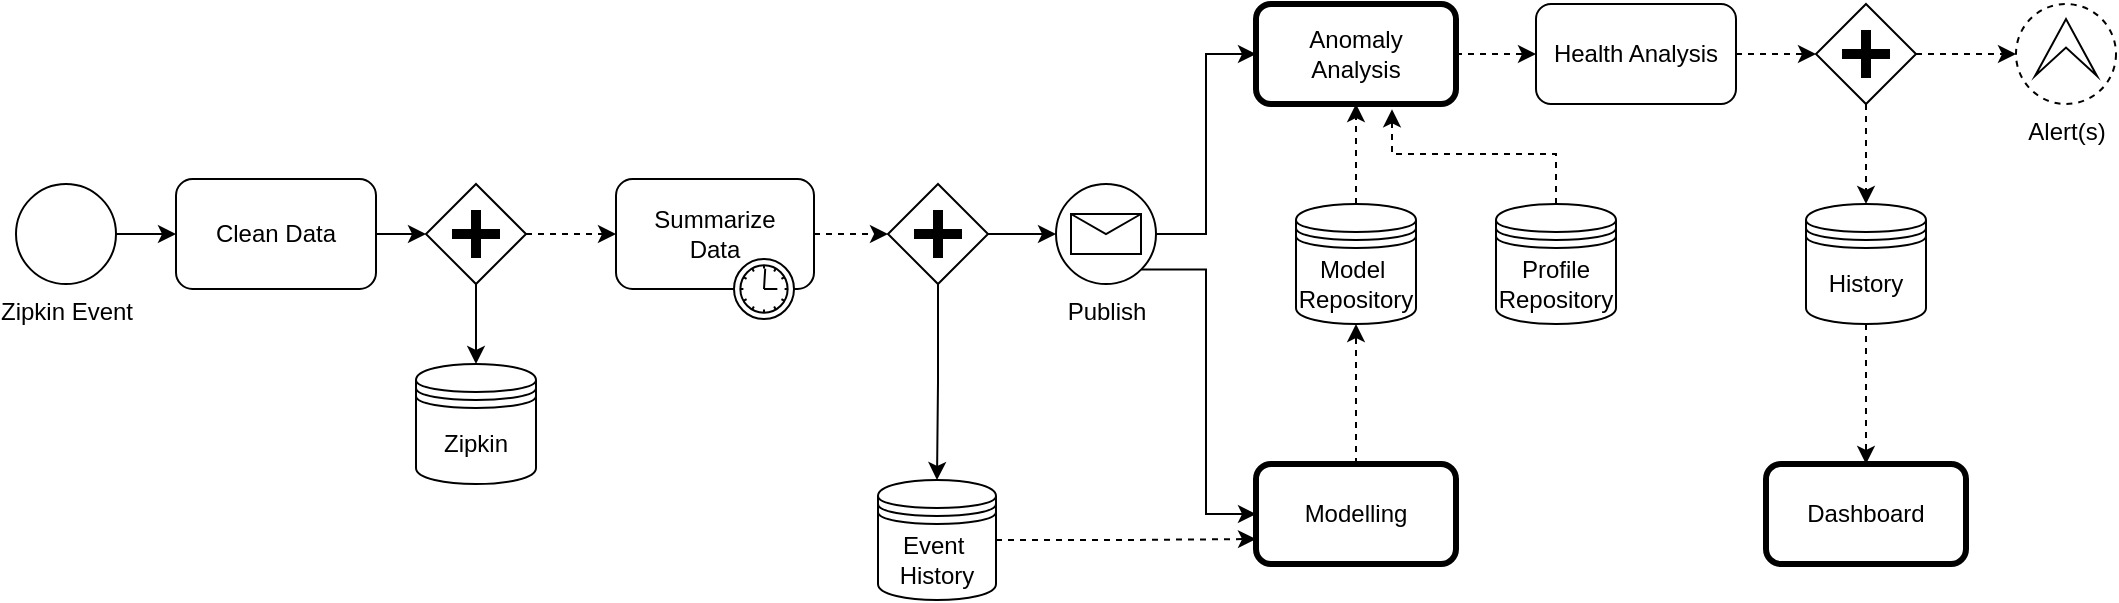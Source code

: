 <mxfile version="12.8.8" type="github">
  <diagram id="v1kaSg5XMLnamlTehL7t" name="Page-1">
    <mxGraphModel dx="782" dy="507" grid="1" gridSize="10" guides="1" tooltips="1" connect="1" arrows="1" fold="1" page="1" pageScale="1" pageWidth="850" pageHeight="1100" math="0" shadow="0">
      <root>
        <mxCell id="0" />
        <mxCell id="1" parent="0" />
        <mxCell id="SxOozk5HX5RI8pWN9_sA-17" style="edgeStyle=orthogonalEdgeStyle;rounded=0;orthogonalLoop=1;jettySize=auto;html=1;exitX=1;exitY=0.5;exitDx=0;exitDy=0;entryX=0;entryY=0.5;entryDx=0;entryDy=0;" edge="1" parent="1" source="SxOozk5HX5RI8pWN9_sA-1" target="SxOozk5HX5RI8pWN9_sA-4">
          <mxGeometry relative="1" as="geometry" />
        </mxCell>
        <mxCell id="SxOozk5HX5RI8pWN9_sA-1" value="Zipkin Event" style="shape=mxgraph.bpmn.shape;html=1;verticalLabelPosition=bottom;labelBackgroundColor=#ffffff;verticalAlign=top;align=center;perimeter=ellipsePerimeter;outlineConnect=0;outline=standard;symbol=general;" vertex="1" parent="1">
          <mxGeometry x="50" y="120" width="50" height="50" as="geometry" />
        </mxCell>
        <mxCell id="SxOozk5HX5RI8pWN9_sA-21" style="edgeStyle=orthogonalEdgeStyle;rounded=0;orthogonalLoop=1;jettySize=auto;html=1;exitX=0.5;exitY=1;exitDx=0;exitDy=0;entryX=0.5;entryY=0;entryDx=0;entryDy=0;" edge="1" parent="1" source="SxOozk5HX5RI8pWN9_sA-3" target="SxOozk5HX5RI8pWN9_sA-8">
          <mxGeometry relative="1" as="geometry" />
        </mxCell>
        <mxCell id="SxOozk5HX5RI8pWN9_sA-46" style="edgeStyle=orthogonalEdgeStyle;rounded=0;orthogonalLoop=1;jettySize=auto;html=1;exitX=1;exitY=0.5;exitDx=0;exitDy=0;dashed=1;entryX=0;entryY=0.5;entryDx=0;entryDy=0;" edge="1" parent="1" source="SxOozk5HX5RI8pWN9_sA-3" target="SxOozk5HX5RI8pWN9_sA-47">
          <mxGeometry relative="1" as="geometry">
            <mxPoint x="340" y="145.5" as="targetPoint" />
          </mxGeometry>
        </mxCell>
        <mxCell id="SxOozk5HX5RI8pWN9_sA-3" value="" style="shape=mxgraph.bpmn.shape;html=1;verticalLabelPosition=bottom;labelBackgroundColor=#ffffff;verticalAlign=top;align=center;perimeter=rhombusPerimeter;background=gateway;outlineConnect=0;outline=none;symbol=parallelGw;" vertex="1" parent="1">
          <mxGeometry x="255" y="120" width="50" height="50" as="geometry" />
        </mxCell>
        <mxCell id="SxOozk5HX5RI8pWN9_sA-19" style="edgeStyle=orthogonalEdgeStyle;rounded=0;orthogonalLoop=1;jettySize=auto;html=1;exitX=1;exitY=0.5;exitDx=0;exitDy=0;entryX=0;entryY=0.5;entryDx=0;entryDy=0;" edge="1" parent="1" source="SxOozk5HX5RI8pWN9_sA-4" target="SxOozk5HX5RI8pWN9_sA-3">
          <mxGeometry relative="1" as="geometry" />
        </mxCell>
        <mxCell id="SxOozk5HX5RI8pWN9_sA-4" value="Clean Data" style="shape=ext;rounded=1;html=1;whiteSpace=wrap;" vertex="1" parent="1">
          <mxGeometry x="130" y="117.5" width="100" height="55" as="geometry" />
        </mxCell>
        <mxCell id="SxOozk5HX5RI8pWN9_sA-8" value="Zipkin" style="shape=datastore;whiteSpace=wrap;html=1;" vertex="1" parent="1">
          <mxGeometry x="250" y="210" width="60" height="60" as="geometry" />
        </mxCell>
        <mxCell id="SxOozk5HX5RI8pWN9_sA-34" style="edgeStyle=orthogonalEdgeStyle;rounded=0;orthogonalLoop=1;jettySize=auto;html=1;entryX=0;entryY=0.75;entryDx=0;entryDy=0;dashed=1;" edge="1" parent="1" source="SxOozk5HX5RI8pWN9_sA-11" target="SxOozk5HX5RI8pWN9_sA-16">
          <mxGeometry relative="1" as="geometry" />
        </mxCell>
        <mxCell id="SxOozk5HX5RI8pWN9_sA-11" value="Event&amp;nbsp;&lt;br&gt;History" style="shape=datastore;whiteSpace=wrap;html=1;" vertex="1" parent="1">
          <mxGeometry x="481" y="268" width="59" height="60" as="geometry" />
        </mxCell>
        <mxCell id="SxOozk5HX5RI8pWN9_sA-27" style="edgeStyle=orthogonalEdgeStyle;rounded=0;orthogonalLoop=1;jettySize=auto;html=1;exitX=1;exitY=0.5;exitDx=0;exitDy=0;entryX=0;entryY=0.5;entryDx=0;entryDy=0;" edge="1" parent="1" source="SxOozk5HX5RI8pWN9_sA-12" target="SxOozk5HX5RI8pWN9_sA-15">
          <mxGeometry relative="1" as="geometry" />
        </mxCell>
        <mxCell id="SxOozk5HX5RI8pWN9_sA-28" style="edgeStyle=orthogonalEdgeStyle;rounded=0;orthogonalLoop=1;jettySize=auto;html=1;exitX=0.855;exitY=0.855;exitDx=0;exitDy=0;exitPerimeter=0;entryX=0;entryY=0.5;entryDx=0;entryDy=0;" edge="1" parent="1" source="SxOozk5HX5RI8pWN9_sA-12" target="SxOozk5HX5RI8pWN9_sA-16">
          <mxGeometry relative="1" as="geometry" />
        </mxCell>
        <mxCell id="SxOozk5HX5RI8pWN9_sA-12" value="Publish" style="shape=mxgraph.bpmn.shape;html=1;verticalLabelPosition=bottom;labelBackgroundColor=#ffffff;verticalAlign=top;align=center;perimeter=ellipsePerimeter;outlineConnect=0;outline=standard;symbol=message;" vertex="1" parent="1">
          <mxGeometry x="570" y="120" width="50" height="50" as="geometry" />
        </mxCell>
        <mxCell id="SxOozk5HX5RI8pWN9_sA-25" style="edgeStyle=orthogonalEdgeStyle;rounded=0;orthogonalLoop=1;jettySize=auto;html=1;exitX=0.5;exitY=1;exitDx=0;exitDy=0;entryX=0.5;entryY=0;entryDx=0;entryDy=0;" edge="1" parent="1" source="SxOozk5HX5RI8pWN9_sA-13" target="SxOozk5HX5RI8pWN9_sA-11">
          <mxGeometry relative="1" as="geometry" />
        </mxCell>
        <mxCell id="SxOozk5HX5RI8pWN9_sA-26" style="edgeStyle=orthogonalEdgeStyle;rounded=0;orthogonalLoop=1;jettySize=auto;html=1;exitX=1;exitY=0.5;exitDx=0;exitDy=0;entryX=0;entryY=0.5;entryDx=0;entryDy=0;" edge="1" parent="1" source="SxOozk5HX5RI8pWN9_sA-13" target="SxOozk5HX5RI8pWN9_sA-12">
          <mxGeometry relative="1" as="geometry" />
        </mxCell>
        <mxCell id="SxOozk5HX5RI8pWN9_sA-13" value="" style="shape=mxgraph.bpmn.shape;html=1;verticalLabelPosition=bottom;labelBackgroundColor=#ffffff;verticalAlign=top;align=center;perimeter=rhombusPerimeter;background=gateway;outlineConnect=0;outline=none;symbol=parallelGw;" vertex="1" parent="1">
          <mxGeometry x="486" y="120" width="50" height="50" as="geometry" />
        </mxCell>
        <mxCell id="SxOozk5HX5RI8pWN9_sA-38" style="edgeStyle=orthogonalEdgeStyle;rounded=0;orthogonalLoop=1;jettySize=auto;html=1;exitX=1;exitY=0.5;exitDx=0;exitDy=0;entryX=0;entryY=0.5;entryDx=0;entryDy=0;dashed=1;" edge="1" parent="1" source="SxOozk5HX5RI8pWN9_sA-15" target="SxOozk5HX5RI8pWN9_sA-37">
          <mxGeometry relative="1" as="geometry" />
        </mxCell>
        <mxCell id="SxOozk5HX5RI8pWN9_sA-15" value="Anomaly &lt;br&gt;Analysis" style="shape=ext;rounded=1;html=1;whiteSpace=wrap;strokeWidth=3;" vertex="1" parent="1">
          <mxGeometry x="670" y="30" width="100" height="50" as="geometry" />
        </mxCell>
        <mxCell id="SxOozk5HX5RI8pWN9_sA-35" style="edgeStyle=orthogonalEdgeStyle;rounded=0;orthogonalLoop=1;jettySize=auto;html=1;exitX=0.5;exitY=0;exitDx=0;exitDy=0;entryX=0.5;entryY=1;entryDx=0;entryDy=0;dashed=1;" edge="1" parent="1" source="SxOozk5HX5RI8pWN9_sA-16" target="SxOozk5HX5RI8pWN9_sA-29">
          <mxGeometry relative="1" as="geometry" />
        </mxCell>
        <mxCell id="SxOozk5HX5RI8pWN9_sA-16" value="Modelling" style="shape=ext;rounded=1;html=1;whiteSpace=wrap;strokeWidth=3;" vertex="1" parent="1">
          <mxGeometry x="670" y="260" width="100" height="50" as="geometry" />
        </mxCell>
        <mxCell id="SxOozk5HX5RI8pWN9_sA-36" style="edgeStyle=orthogonalEdgeStyle;rounded=0;orthogonalLoop=1;jettySize=auto;html=1;entryX=0.5;entryY=1;entryDx=0;entryDy=0;dashed=1;" edge="1" parent="1" source="SxOozk5HX5RI8pWN9_sA-29" target="SxOozk5HX5RI8pWN9_sA-15">
          <mxGeometry relative="1" as="geometry" />
        </mxCell>
        <mxCell id="SxOozk5HX5RI8pWN9_sA-29" value="Model&amp;nbsp;&lt;br&gt;Repository" style="shape=datastore;whiteSpace=wrap;html=1;" vertex="1" parent="1">
          <mxGeometry x="690" y="130" width="60" height="60" as="geometry" />
        </mxCell>
        <mxCell id="SxOozk5HX5RI8pWN9_sA-40" style="edgeStyle=orthogonalEdgeStyle;rounded=0;orthogonalLoop=1;jettySize=auto;html=1;exitX=1;exitY=0.5;exitDx=0;exitDy=0;entryX=0;entryY=0.5;entryDx=0;entryDy=0;dashed=1;" edge="1" parent="1" source="SxOozk5HX5RI8pWN9_sA-37" target="SxOozk5HX5RI8pWN9_sA-39">
          <mxGeometry relative="1" as="geometry" />
        </mxCell>
        <mxCell id="SxOozk5HX5RI8pWN9_sA-37" value="Health Analysis" style="shape=ext;rounded=1;html=1;whiteSpace=wrap;" vertex="1" parent="1">
          <mxGeometry x="810" y="30" width="100" height="50" as="geometry" />
        </mxCell>
        <mxCell id="SxOozk5HX5RI8pWN9_sA-54" style="edgeStyle=orthogonalEdgeStyle;rounded=0;orthogonalLoop=1;jettySize=auto;html=1;exitX=0.5;exitY=1;exitDx=0;exitDy=0;entryX=0.5;entryY=0;entryDx=0;entryDy=0;dashed=1;" edge="1" parent="1" source="SxOozk5HX5RI8pWN9_sA-39" target="SxOozk5HX5RI8pWN9_sA-53">
          <mxGeometry relative="1" as="geometry" />
        </mxCell>
        <mxCell id="SxOozk5HX5RI8pWN9_sA-56" value="" style="edgeStyle=orthogonalEdgeStyle;rounded=0;orthogonalLoop=1;jettySize=auto;html=1;dashed=1;" edge="1" parent="1" source="SxOozk5HX5RI8pWN9_sA-39" target="SxOozk5HX5RI8pWN9_sA-55">
          <mxGeometry relative="1" as="geometry" />
        </mxCell>
        <mxCell id="SxOozk5HX5RI8pWN9_sA-39" value="" style="shape=mxgraph.bpmn.shape;html=1;verticalLabelPosition=bottom;labelBackgroundColor=#ffffff;verticalAlign=top;align=center;perimeter=rhombusPerimeter;background=gateway;outlineConnect=0;outline=none;symbol=parallelGw;" vertex="1" parent="1">
          <mxGeometry x="950" y="30" width="50" height="50" as="geometry" />
        </mxCell>
        <mxCell id="SxOozk5HX5RI8pWN9_sA-49" style="edgeStyle=orthogonalEdgeStyle;rounded=0;orthogonalLoop=1;jettySize=auto;html=1;exitX=1;exitY=0.5;exitDx=0;exitDy=0;entryX=0;entryY=0.5;entryDx=0;entryDy=0;dashed=1;" edge="1" parent="1" source="SxOozk5HX5RI8pWN9_sA-47" target="SxOozk5HX5RI8pWN9_sA-13">
          <mxGeometry relative="1" as="geometry" />
        </mxCell>
        <mxCell id="SxOozk5HX5RI8pWN9_sA-47" value="Summarize&lt;br&gt;Data" style="html=1;whiteSpace=wrap;rounded=1;dropTarget=0;" vertex="1" parent="1">
          <mxGeometry x="350" y="117.5" width="99" height="55" as="geometry" />
        </mxCell>
        <mxCell id="SxOozk5HX5RI8pWN9_sA-48" value="" style="shape=mxgraph.bpmn.timer_start;perimeter=ellipsePerimeter;html=1;verticalLabelPosition=bottom;labelBackgroundColor=#ffffff;verticalAlign=top;outlineConnect=0;" vertex="1" parent="SxOozk5HX5RI8pWN9_sA-47">
          <mxGeometry x="1" y="1" width="30" height="30" relative="1" as="geometry">
            <mxPoint x="-40" y="-15" as="offset" />
          </mxGeometry>
        </mxCell>
        <mxCell id="SxOozk5HX5RI8pWN9_sA-52" style="edgeStyle=orthogonalEdgeStyle;rounded=0;orthogonalLoop=1;jettySize=auto;html=1;exitX=0.5;exitY=0;exitDx=0;exitDy=0;entryX=0.68;entryY=1.053;entryDx=0;entryDy=0;entryPerimeter=0;dashed=1;" edge="1" parent="1" source="SxOozk5HX5RI8pWN9_sA-51" target="SxOozk5HX5RI8pWN9_sA-15">
          <mxGeometry relative="1" as="geometry" />
        </mxCell>
        <mxCell id="SxOozk5HX5RI8pWN9_sA-51" value="Profile&lt;br&gt;Repository" style="shape=datastore;whiteSpace=wrap;html=1;" vertex="1" parent="1">
          <mxGeometry x="790" y="130" width="60" height="60" as="geometry" />
        </mxCell>
        <mxCell id="SxOozk5HX5RI8pWN9_sA-58" style="edgeStyle=orthogonalEdgeStyle;rounded=0;orthogonalLoop=1;jettySize=auto;html=1;entryX=0.5;entryY=0;entryDx=0;entryDy=0;dashed=1;" edge="1" parent="1" source="SxOozk5HX5RI8pWN9_sA-53" target="SxOozk5HX5RI8pWN9_sA-57">
          <mxGeometry relative="1" as="geometry" />
        </mxCell>
        <mxCell id="SxOozk5HX5RI8pWN9_sA-53" value="History" style="shape=datastore;whiteSpace=wrap;html=1;" vertex="1" parent="1">
          <mxGeometry x="945" y="130" width="60" height="60" as="geometry" />
        </mxCell>
        <mxCell id="SxOozk5HX5RI8pWN9_sA-55" value="Alert(s)" style="shape=mxgraph.bpmn.shape;html=1;verticalLabelPosition=bottom;labelBackgroundColor=#ffffff;verticalAlign=top;align=center;perimeter=ellipsePerimeter;outlineConnect=0;outline=eventNonint;symbol=escalation;" vertex="1" parent="1">
          <mxGeometry x="1050" y="30" width="50" height="50" as="geometry" />
        </mxCell>
        <mxCell id="SxOozk5HX5RI8pWN9_sA-57" value="Dashboard" style="shape=ext;rounded=1;html=1;whiteSpace=wrap;strokeWidth=3;" vertex="1" parent="1">
          <mxGeometry x="925" y="260" width="100" height="50" as="geometry" />
        </mxCell>
      </root>
    </mxGraphModel>
  </diagram>
</mxfile>
